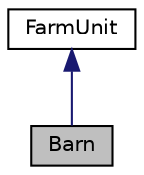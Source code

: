 digraph "Barn"
{
 // LATEX_PDF_SIZE
  edge [fontname="Helvetica",fontsize="10",labelfontname="Helvetica",labelfontsize="10"];
  node [fontname="Helvetica",fontsize="10",shape=record];
  Node1 [label="Barn",height=0.2,width=0.4,color="black", fillcolor="grey75", style="filled", fontcolor="black",tooltip="Represents a storage facility for farm produce."];
  Node2 -> Node1 [dir="back",color="midnightblue",fontsize="10",style="solid",fontname="Helvetica"];
  Node2 [label="FarmUnit",height=0.2,width=0.4,color="black", fillcolor="white", style="filled",URL="$classFarmUnit.html",tooltip=" "];
}
